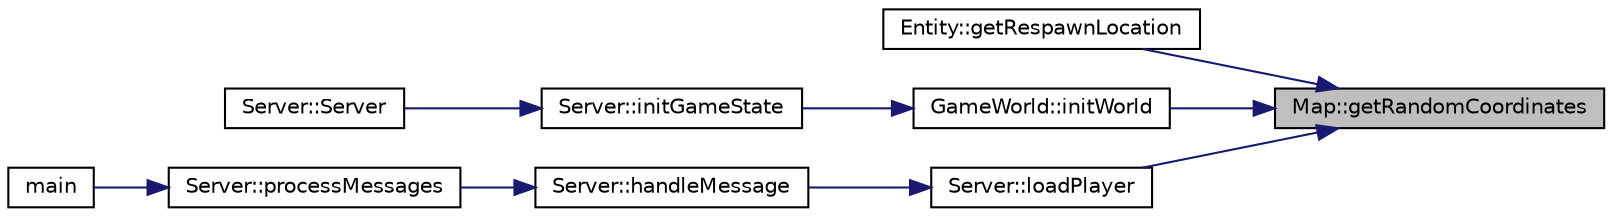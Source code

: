 digraph "Map::getRandomCoordinates"
{
 // LATEX_PDF_SIZE
  edge [fontname="Helvetica",fontsize="10",labelfontname="Helvetica",labelfontsize="10"];
  node [fontname="Helvetica",fontsize="10",shape=record];
  rankdir="RL";
  Node1 [label="Map::getRandomCoordinates",height=0.2,width=0.4,color="black", fillcolor="grey75", style="filled", fontcolor="black",tooltip="Gets a random coordinate within the given bounds."];
  Node1 -> Node2 [dir="back",color="midnightblue",fontsize="10",style="solid",fontname="Helvetica"];
  Node2 [label="Entity::getRespawnLocation",height=0.2,width=0.4,color="black", fillcolor="white", style="filled",URL="$classEntity.html#a399fd12cf21daaf0f8da5d19f1f30569",tooltip="Returns a random location within the spawn bounds."];
  Node1 -> Node3 [dir="back",color="midnightblue",fontsize="10",style="solid",fontname="Helvetica"];
  Node3 [label="GameWorld::initWorld",height=0.2,width=0.4,color="black", fillcolor="white", style="filled",URL="$classGameWorld.html#ab78e304a7c2babd4addacd751b56c98c",tooltip="Initializes the game world. Loads assets and map. Adds npcs and objects to the world."];
  Node3 -> Node4 [dir="back",color="midnightblue",fontsize="10",style="solid",fontname="Helvetica"];
  Node4 [label="Server::initGameState",height=0.2,width=0.4,color="black", fillcolor="white", style="filled",URL="$classServer.html#a50304dfbea44f60fb1da1f4754d582dd",tooltip="Initializes the gamestate and gameworld."];
  Node4 -> Node5 [dir="back",color="midnightblue",fontsize="10",style="solid",fontname="Helvetica"];
  Node5 [label="Server::Server",height=0.2,width=0.4,color="black", fillcolor="white", style="filled",URL="$classServer.html#ad5ec9462b520e59f7ea831e157ee5e59",tooltip=" "];
  Node1 -> Node6 [dir="back",color="midnightblue",fontsize="10",style="solid",fontname="Helvetica"];
  Node6 [label="Server::loadPlayer",height=0.2,width=0.4,color="black", fillcolor="white", style="filled",URL="$classServer.html#ae66426d3906c2a9e5b217c65c4ce5db3",tooltip="Loads a player's data from the database and adds the player to the game."];
  Node6 -> Node7 [dir="back",color="midnightblue",fontsize="10",style="solid",fontname="Helvetica"];
  Node7 [label="Server::handleMessage",height=0.2,width=0.4,color="black", fillcolor="white", style="filled",URL="$classServer.html#a18a8fea9b1688c806fa5be9b4d5ac413",tooltip="Function to parse and act upon messages received from clients."];
  Node7 -> Node8 [dir="back",color="midnightblue",fontsize="10",style="solid",fontname="Helvetica"];
  Node8 [label="Server::processMessages",height=0.2,width=0.4,color="black", fillcolor="white", style="filled",URL="$classServer.html#aee6c47f62d04cd4dcf435ccedfd05e2c",tooltip="Server's main loop for processing messages."];
  Node8 -> Node9 [dir="back",color="midnightblue",fontsize="10",style="solid",fontname="Helvetica"];
  Node9 [label="main",height=0.2,width=0.4,color="black", fillcolor="white", style="filled",URL="$server_2src_2Main_8cpp.html#ae66f6b31b5ad750f1fe042a706a4e3d4",tooltip=" "];
}
